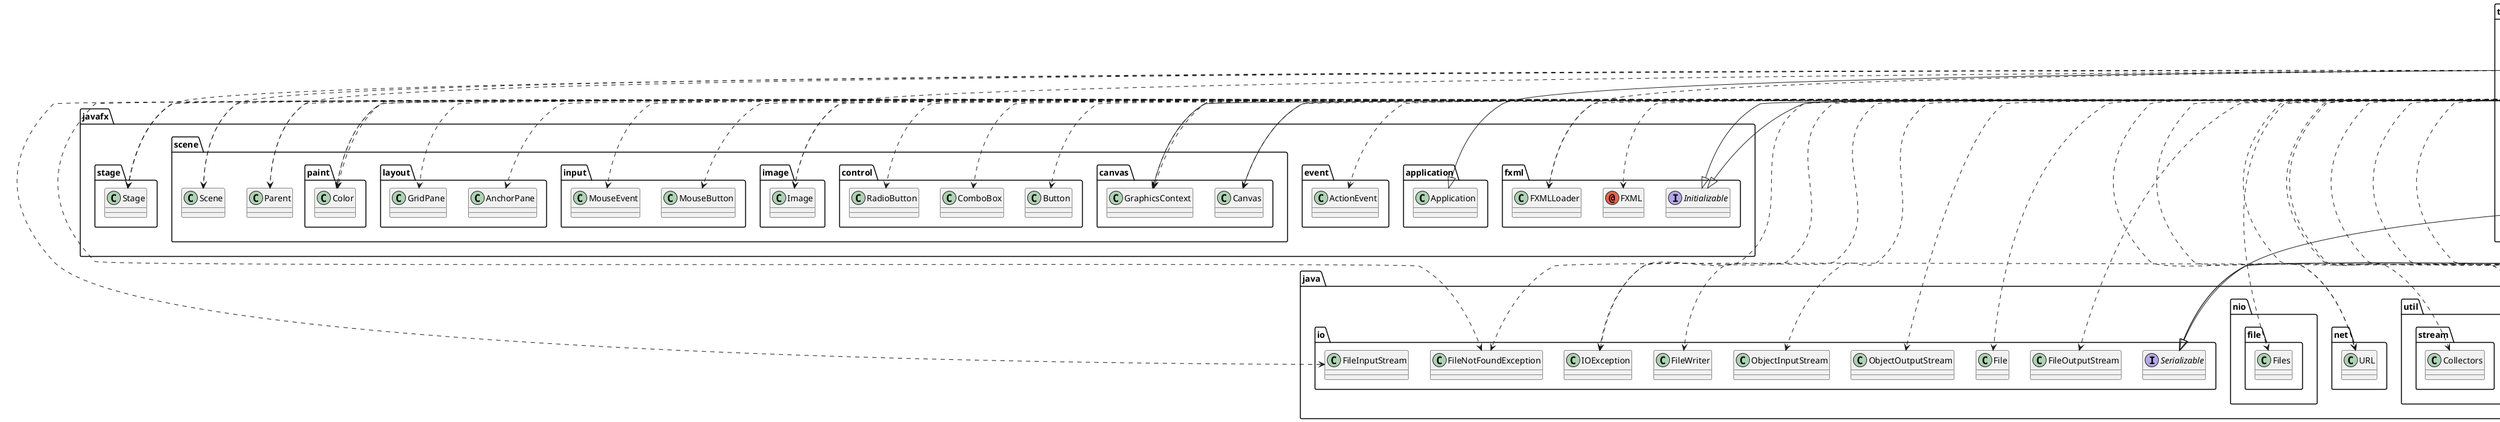 @startuml
annotation java.lang.Override
annotation javafx.fxml.FXML
class java.io.File
class java.io.FileInputStream
class java.io.FileNotFoundException
class java.io.FileOutputStream
class java.io.FileWriter
class java.io.IOException
class java.io.ObjectInputStream
class java.io.ObjectOutputStream
class java.net.URL
class java.nio.file.Files
class java.util.LinkedList
class java.util.ResourceBundle
class java.util.Scanner
class java.util.stream.Collectors
class javafx.application.Application
class javafx.event.ActionEvent
class javafx.fxml.FXMLLoader
class javafx.scene.Parent
class javafx.scene.Scene
class javafx.scene.canvas.Canvas
class javafx.scene.canvas.GraphicsContext
class javafx.scene.control.Button
class javafx.scene.control.ComboBox
class javafx.scene.control.RadioButton
class javafx.scene.image.Image
class javafx.scene.input.MouseButton
class javafx.scene.input.MouseEvent
class javafx.scene.layout.AnchorPane
class javafx.scene.layout.GridPane
class javafx.scene.paint.Color
class javafx.stage.Stage
class javax.swing.JFileChooser
class teobaldo.Teobaldo
class teobaldo.controller.ArquivoController
class teobaldo.controller.InterfaceController
class teobaldo.controller.ObjetoController
class teobaldo.controller.RevolveController
class teobaldo.controller.SolidoController
class teobaldo.model.Aresta
class teobaldo.model.Arquivos
class teobaldo.model.Face
class teobaldo.model.Lista
class teobaldo.model.Objeto
class teobaldo.model.Solido
class teobaldo.model.Vertice
interface java.io.Serializable
interface java.lang.Cloneable
interface javafx.fxml.Initializable
teobaldo.Teobaldo ..> java.lang.Override
teobaldo.Teobaldo --|> javafx.application.Application
teobaldo.Teobaldo ..> javafx.fxml.FXMLLoader
teobaldo.Teobaldo ..> javafx.scene.Parent
teobaldo.Teobaldo ..> javafx.scene.Scene
teobaldo.Teobaldo ..> javafx.scene.image.Image
teobaldo.Teobaldo ..> javafx.stage.Stage
teobaldo.controller.ArquivoController ..> java.io.File
teobaldo.controller.ArquivoController ..> java.io.FileInputStream
teobaldo.controller.ArquivoController ..> java.io.FileNotFoundException
teobaldo.controller.ArquivoController ..> java.io.FileOutputStream
teobaldo.controller.ArquivoController ..> java.io.FileWriter
teobaldo.controller.ArquivoController ..> java.io.IOException
teobaldo.controller.ArquivoController ..> java.io.ObjectInputStream
teobaldo.controller.ArquivoController ..> java.io.ObjectOutputStream
teobaldo.controller.ArquivoController ..> java.nio.file.Files
teobaldo.controller.ArquivoController ..> java.util.LinkedList
teobaldo.controller.ArquivoController ..> java.util.Scanner
teobaldo.controller.ArquivoController ..> java.util.stream.Collectors
teobaldo.controller.ArquivoController ..> javafx.scene.paint.Color
teobaldo.controller.ArquivoController ..> javax.swing.JFileChooser
teobaldo.controller.ArquivoController ..> teobaldo.model.Objeto
teobaldo.controller.ArquivoController ..> teobaldo.model.Vertice
teobaldo.controller.InterfaceController ..> java.lang.Override
teobaldo.controller.InterfaceController ..> javafx.fxml.FXML
teobaldo.controller.InterfaceController ..> java.io.IOException
teobaldo.controller.InterfaceController ..> java.net.URL
teobaldo.controller.InterfaceController ..> java.util.ResourceBundle
teobaldo.controller.InterfaceController ..> javafx.event.ActionEvent
teobaldo.controller.InterfaceController ..> javafx.fxml.FXMLLoader
teobaldo.controller.InterfaceController ..> javafx.scene.Parent
teobaldo.controller.InterfaceController ..> javafx.scene.Scene
teobaldo.controller.InterfaceController ..> javafx.scene.canvas.Canvas
teobaldo.controller.InterfaceController ..> javafx.scene.canvas.GraphicsContext
teobaldo.controller.InterfaceController ..> javafx.scene.control.Button
teobaldo.controller.InterfaceController ..> javafx.scene.control.ComboBox
teobaldo.controller.InterfaceController ..> javafx.scene.control.RadioButton
teobaldo.controller.InterfaceController ..> javafx.scene.image.Image
teobaldo.controller.InterfaceController ..> javafx.scene.input.MouseButton
teobaldo.controller.InterfaceController ..> javafx.scene.input.MouseEvent
teobaldo.controller.InterfaceController ..> javafx.scene.layout.AnchorPane
teobaldo.controller.InterfaceController ..> javafx.scene.layout.GridPane
teobaldo.controller.InterfaceController ..> javafx.scene.paint.Color
teobaldo.controller.InterfaceController ..> javafx.stage.Stage
teobaldo.controller.InterfaceController ..> teobaldo.model.Aresta
teobaldo.controller.InterfaceController ..> teobaldo.model.Objeto
teobaldo.controller.InterfaceController ..> teobaldo.model.Vertice
teobaldo.controller.InterfaceController --|> javafx.fxml.Initializable
teobaldo.controller.ObjetoController ..> java.util.LinkedList
teobaldo.controller.ObjetoController ..> javafx.scene.canvas.Canvas
teobaldo.controller.ObjetoController ..> javafx.scene.canvas.GraphicsContext
teobaldo.controller.ObjetoController ..> teobaldo.model.Aresta
teobaldo.controller.ObjetoController ..> teobaldo.model.Objeto
teobaldo.controller.ObjetoController ..> teobaldo.model.Vertice
teobaldo.controller.ObjetoController --|> java.lang.Cloneable
teobaldo.controller.RevolveController ..> java.lang.Override
teobaldo.controller.RevolveController ..> java.net.URL
teobaldo.controller.RevolveController ..> java.util.ResourceBundle
teobaldo.controller.RevolveController ..> javafx.stage.Stage
teobaldo.controller.RevolveController --|> javafx.fxml.Initializable
teobaldo.controller.SolidoController ..> java.util.LinkedList
teobaldo.controller.SolidoController ..> javafx.scene.canvas.Canvas
teobaldo.controller.SolidoController ..> javafx.scene.canvas.GraphicsContext
teobaldo.controller.SolidoController ..> teobaldo.model.Objeto
teobaldo.controller.SolidoController ..> teobaldo.model.Solido
teobaldo.model.Aresta ..> java.lang.Override
teobaldo.model.Arquivos ..> java.io.FileNotFoundException
teobaldo.model.Arquivos ..> java.util.Scanner
teobaldo.model.Arquivos ..> javax.swing.JFileChooser
teobaldo.model.Face ..> java.util.LinkedList
teobaldo.model.Lista ..> java.util.LinkedList
teobaldo.model.Lista --|> java.io.Serializable
teobaldo.model.Objeto ..> java.lang.Override
teobaldo.model.Objeto ..> java.util.LinkedList
teobaldo.model.Objeto ..> javafx.scene.canvas.GraphicsContext
teobaldo.model.Objeto ..> javafx.scene.paint.Color
teobaldo.model.Objeto --|> java.io.Serializable
teobaldo.model.Objeto --|> java.lang.Cloneable
teobaldo.model.Solido ..> java.util.LinkedList
teobaldo.model.Vertice ..> java.lang.Override
teobaldo.model.Vertice --|> java.io.Serializable
teobaldo.model.Vertice --|> java.lang.Cloneable
@enduml